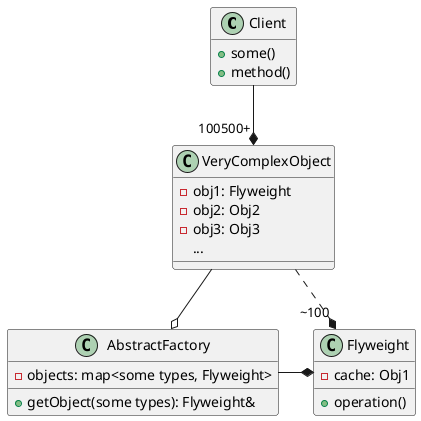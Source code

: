 @startuml
class Client {
    +some()
    +method()
}

class VeryComplexObject {
    -obj1: Flyweight
    -obj2: Obj2
    -obj3: Obj3
    {field}...
}

class Flyweight {
    -cache: Obj1
    +operation()
}

class AbstractFactory {
    -objects: map<some types, Flyweight>
    +getObject(some types): Flyweight&
}

Client --* "100500+" VeryComplexObject
VeryComplexObject --o AbstractFactory
AbstractFactory -r-* Flyweight
VeryComplexObject ..* "~100" Flyweight

hide empty fields
@enduml
